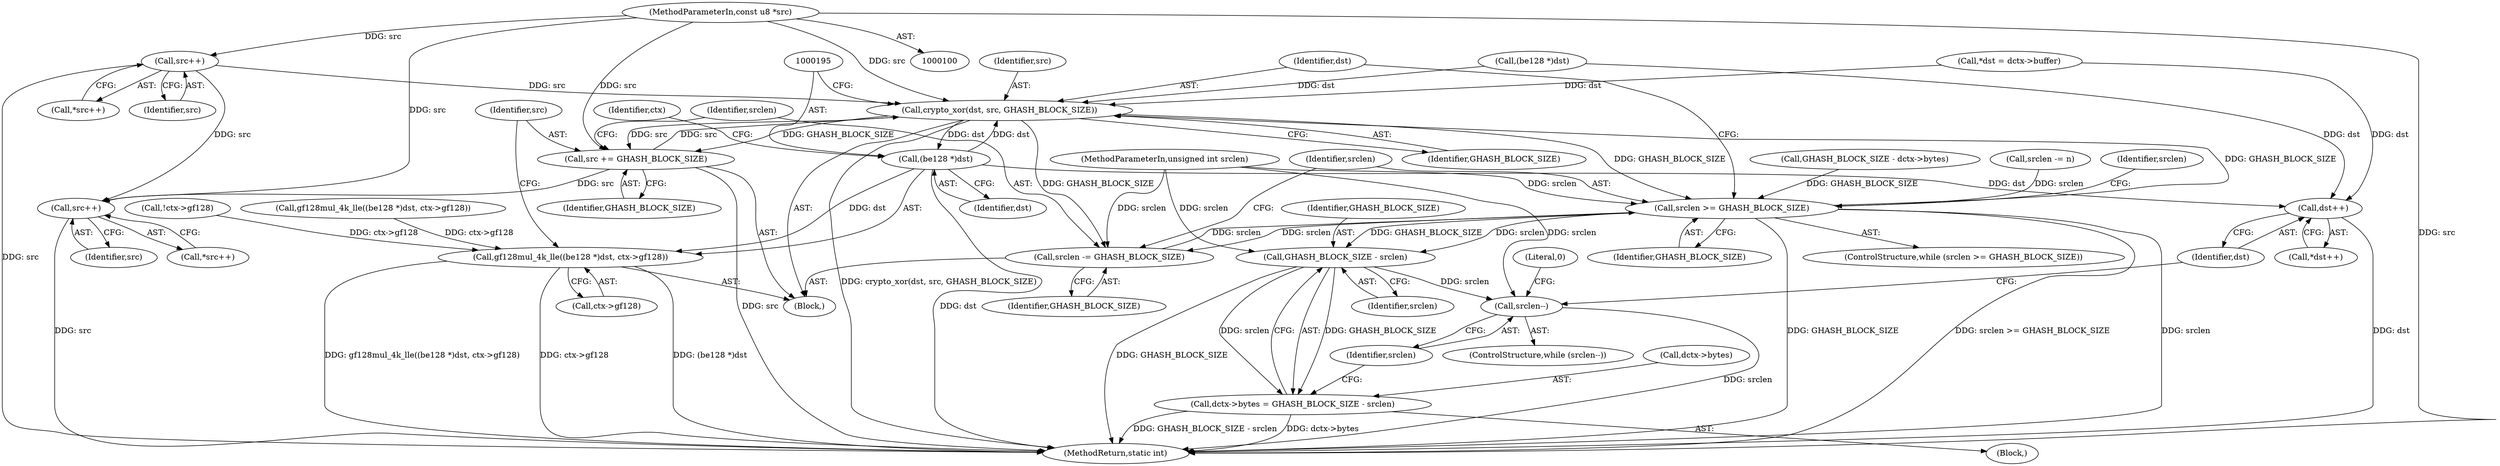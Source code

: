 digraph "0_linux_7ed47b7d142ec99ad6880bbbec51e9f12b3af74c_0@pointer" {
"1000170" [label="(Call,src++)"];
"1000102" [label="(MethodParameterIn,const u8 *src)"];
"1000189" [label="(Call,crypto_xor(dst, src, GHASH_BLOCK_SIZE))"];
"1000185" [label="(Call,srclen >= GHASH_BLOCK_SIZE)"];
"1000203" [label="(Call,srclen -= GHASH_BLOCK_SIZE)"];
"1000213" [label="(Call,GHASH_BLOCK_SIZE - srclen)"];
"1000209" [label="(Call,dctx->bytes = GHASH_BLOCK_SIZE - srclen)"];
"1000217" [label="(Call,srclen--)"];
"1000194" [label="(Call,(be128 *)dst)"];
"1000193" [label="(Call,gf128mul_4k_lle((be128 *)dst, ctx->gf128))"];
"1000221" [label="(Call,dst++)"];
"1000200" [label="(Call,src += GHASH_BLOCK_SIZE)"];
"1000224" [label="(Call,src++)"];
"1000171" [label="(Identifier,src)"];
"1000103" [label="(MethodParameterIn,unsigned int srclen)"];
"1000198" [label="(Identifier,ctx)"];
"1000215" [label="(Identifier,srclen)"];
"1000224" [label="(Call,src++)"];
"1000185" [label="(Call,srclen >= GHASH_BLOCK_SIZE)"];
"1000204" [label="(Identifier,srclen)"];
"1000201" [label="(Identifier,src)"];
"1000170" [label="(Call,src++)"];
"1000210" [label="(Call,dctx->bytes)"];
"1000228" [label="(MethodReturn,static int)"];
"1000217" [label="(Call,srclen--)"];
"1000203" [label="(Call,srclen -= GHASH_BLOCK_SIZE)"];
"1000197" [label="(Call,ctx->gf128)"];
"1000184" [label="(ControlStructure,while (srclen >= GHASH_BLOCK_SIZE))"];
"1000222" [label="(Identifier,dst)"];
"1000213" [label="(Call,GHASH_BLOCK_SIZE - srclen)"];
"1000124" [label="(Call,!ctx->gf128)"];
"1000177" [label="(Call,gf128mul_4k_lle((be128 *)dst, ctx->gf128))"];
"1000188" [label="(Block,)"];
"1000149" [label="(Call,GHASH_BLOCK_SIZE - dctx->bytes)"];
"1000192" [label="(Identifier,GHASH_BLOCK_SIZE)"];
"1000159" [label="(Call,srclen -= n)"];
"1000220" [label="(Call,*dst++)"];
"1000205" [label="(Identifier,GHASH_BLOCK_SIZE)"];
"1000221" [label="(Call,dst++)"];
"1000223" [label="(Call,*src++)"];
"1000209" [label="(Call,dctx->bytes = GHASH_BLOCK_SIZE - srclen)"];
"1000194" [label="(Call,(be128 *)dst)"];
"1000186" [label="(Identifier,srclen)"];
"1000218" [label="(Identifier,srclen)"];
"1000189" [label="(Call,crypto_xor(dst, src, GHASH_BLOCK_SIZE))"];
"1000191" [label="(Identifier,src)"];
"1000118" [label="(Call,*dst = dctx->buffer)"];
"1000193" [label="(Call,gf128mul_4k_lle((be128 *)dst, ctx->gf128))"];
"1000169" [label="(Call,*src++)"];
"1000208" [label="(Block,)"];
"1000178" [label="(Call,(be128 *)dst)"];
"1000216" [label="(ControlStructure,while (srclen--))"];
"1000214" [label="(Identifier,GHASH_BLOCK_SIZE)"];
"1000227" [label="(Literal,0)"];
"1000102" [label="(MethodParameterIn,const u8 *src)"];
"1000196" [label="(Identifier,dst)"];
"1000187" [label="(Identifier,GHASH_BLOCK_SIZE)"];
"1000190" [label="(Identifier,dst)"];
"1000202" [label="(Identifier,GHASH_BLOCK_SIZE)"];
"1000200" [label="(Call,src += GHASH_BLOCK_SIZE)"];
"1000207" [label="(Identifier,srclen)"];
"1000225" [label="(Identifier,src)"];
"1000170" -> "1000169"  [label="AST: "];
"1000170" -> "1000171"  [label="CFG: "];
"1000171" -> "1000170"  [label="AST: "];
"1000169" -> "1000170"  [label="CFG: "];
"1000170" -> "1000228"  [label="DDG: src"];
"1000102" -> "1000170"  [label="DDG: src"];
"1000170" -> "1000189"  [label="DDG: src"];
"1000170" -> "1000224"  [label="DDG: src"];
"1000102" -> "1000100"  [label="AST: "];
"1000102" -> "1000228"  [label="DDG: src"];
"1000102" -> "1000189"  [label="DDG: src"];
"1000102" -> "1000200"  [label="DDG: src"];
"1000102" -> "1000224"  [label="DDG: src"];
"1000189" -> "1000188"  [label="AST: "];
"1000189" -> "1000192"  [label="CFG: "];
"1000190" -> "1000189"  [label="AST: "];
"1000191" -> "1000189"  [label="AST: "];
"1000192" -> "1000189"  [label="AST: "];
"1000195" -> "1000189"  [label="CFG: "];
"1000189" -> "1000228"  [label="DDG: crypto_xor(dst, src, GHASH_BLOCK_SIZE)"];
"1000189" -> "1000185"  [label="DDG: GHASH_BLOCK_SIZE"];
"1000178" -> "1000189"  [label="DDG: dst"];
"1000118" -> "1000189"  [label="DDG: dst"];
"1000194" -> "1000189"  [label="DDG: dst"];
"1000200" -> "1000189"  [label="DDG: src"];
"1000185" -> "1000189"  [label="DDG: GHASH_BLOCK_SIZE"];
"1000189" -> "1000194"  [label="DDG: dst"];
"1000189" -> "1000200"  [label="DDG: GHASH_BLOCK_SIZE"];
"1000189" -> "1000200"  [label="DDG: src"];
"1000189" -> "1000203"  [label="DDG: GHASH_BLOCK_SIZE"];
"1000185" -> "1000184"  [label="AST: "];
"1000185" -> "1000187"  [label="CFG: "];
"1000186" -> "1000185"  [label="AST: "];
"1000187" -> "1000185"  [label="AST: "];
"1000190" -> "1000185"  [label="CFG: "];
"1000207" -> "1000185"  [label="CFG: "];
"1000185" -> "1000228"  [label="DDG: srclen >= GHASH_BLOCK_SIZE"];
"1000185" -> "1000228"  [label="DDG: srclen"];
"1000185" -> "1000228"  [label="DDG: GHASH_BLOCK_SIZE"];
"1000159" -> "1000185"  [label="DDG: srclen"];
"1000203" -> "1000185"  [label="DDG: srclen"];
"1000103" -> "1000185"  [label="DDG: srclen"];
"1000149" -> "1000185"  [label="DDG: GHASH_BLOCK_SIZE"];
"1000185" -> "1000203"  [label="DDG: srclen"];
"1000185" -> "1000213"  [label="DDG: GHASH_BLOCK_SIZE"];
"1000185" -> "1000213"  [label="DDG: srclen"];
"1000203" -> "1000188"  [label="AST: "];
"1000203" -> "1000205"  [label="CFG: "];
"1000204" -> "1000203"  [label="AST: "];
"1000205" -> "1000203"  [label="AST: "];
"1000186" -> "1000203"  [label="CFG: "];
"1000103" -> "1000203"  [label="DDG: srclen"];
"1000213" -> "1000209"  [label="AST: "];
"1000213" -> "1000215"  [label="CFG: "];
"1000214" -> "1000213"  [label="AST: "];
"1000215" -> "1000213"  [label="AST: "];
"1000209" -> "1000213"  [label="CFG: "];
"1000213" -> "1000228"  [label="DDG: GHASH_BLOCK_SIZE"];
"1000213" -> "1000209"  [label="DDG: GHASH_BLOCK_SIZE"];
"1000213" -> "1000209"  [label="DDG: srclen"];
"1000103" -> "1000213"  [label="DDG: srclen"];
"1000213" -> "1000217"  [label="DDG: srclen"];
"1000209" -> "1000208"  [label="AST: "];
"1000210" -> "1000209"  [label="AST: "];
"1000218" -> "1000209"  [label="CFG: "];
"1000209" -> "1000228"  [label="DDG: dctx->bytes"];
"1000209" -> "1000228"  [label="DDG: GHASH_BLOCK_SIZE - srclen"];
"1000217" -> "1000216"  [label="AST: "];
"1000217" -> "1000218"  [label="CFG: "];
"1000218" -> "1000217"  [label="AST: "];
"1000222" -> "1000217"  [label="CFG: "];
"1000227" -> "1000217"  [label="CFG: "];
"1000217" -> "1000228"  [label="DDG: srclen"];
"1000103" -> "1000217"  [label="DDG: srclen"];
"1000194" -> "1000193"  [label="AST: "];
"1000194" -> "1000196"  [label="CFG: "];
"1000195" -> "1000194"  [label="AST: "];
"1000196" -> "1000194"  [label="AST: "];
"1000198" -> "1000194"  [label="CFG: "];
"1000194" -> "1000228"  [label="DDG: dst"];
"1000194" -> "1000193"  [label="DDG: dst"];
"1000194" -> "1000221"  [label="DDG: dst"];
"1000193" -> "1000188"  [label="AST: "];
"1000193" -> "1000197"  [label="CFG: "];
"1000197" -> "1000193"  [label="AST: "];
"1000201" -> "1000193"  [label="CFG: "];
"1000193" -> "1000228"  [label="DDG: ctx->gf128"];
"1000193" -> "1000228"  [label="DDG: (be128 *)dst"];
"1000193" -> "1000228"  [label="DDG: gf128mul_4k_lle((be128 *)dst, ctx->gf128)"];
"1000124" -> "1000193"  [label="DDG: ctx->gf128"];
"1000177" -> "1000193"  [label="DDG: ctx->gf128"];
"1000221" -> "1000220"  [label="AST: "];
"1000221" -> "1000222"  [label="CFG: "];
"1000222" -> "1000221"  [label="AST: "];
"1000220" -> "1000221"  [label="CFG: "];
"1000221" -> "1000228"  [label="DDG: dst"];
"1000178" -> "1000221"  [label="DDG: dst"];
"1000118" -> "1000221"  [label="DDG: dst"];
"1000200" -> "1000188"  [label="AST: "];
"1000200" -> "1000202"  [label="CFG: "];
"1000201" -> "1000200"  [label="AST: "];
"1000202" -> "1000200"  [label="AST: "];
"1000204" -> "1000200"  [label="CFG: "];
"1000200" -> "1000228"  [label="DDG: src"];
"1000200" -> "1000224"  [label="DDG: src"];
"1000224" -> "1000223"  [label="AST: "];
"1000224" -> "1000225"  [label="CFG: "];
"1000225" -> "1000224"  [label="AST: "];
"1000223" -> "1000224"  [label="CFG: "];
"1000224" -> "1000228"  [label="DDG: src"];
}
